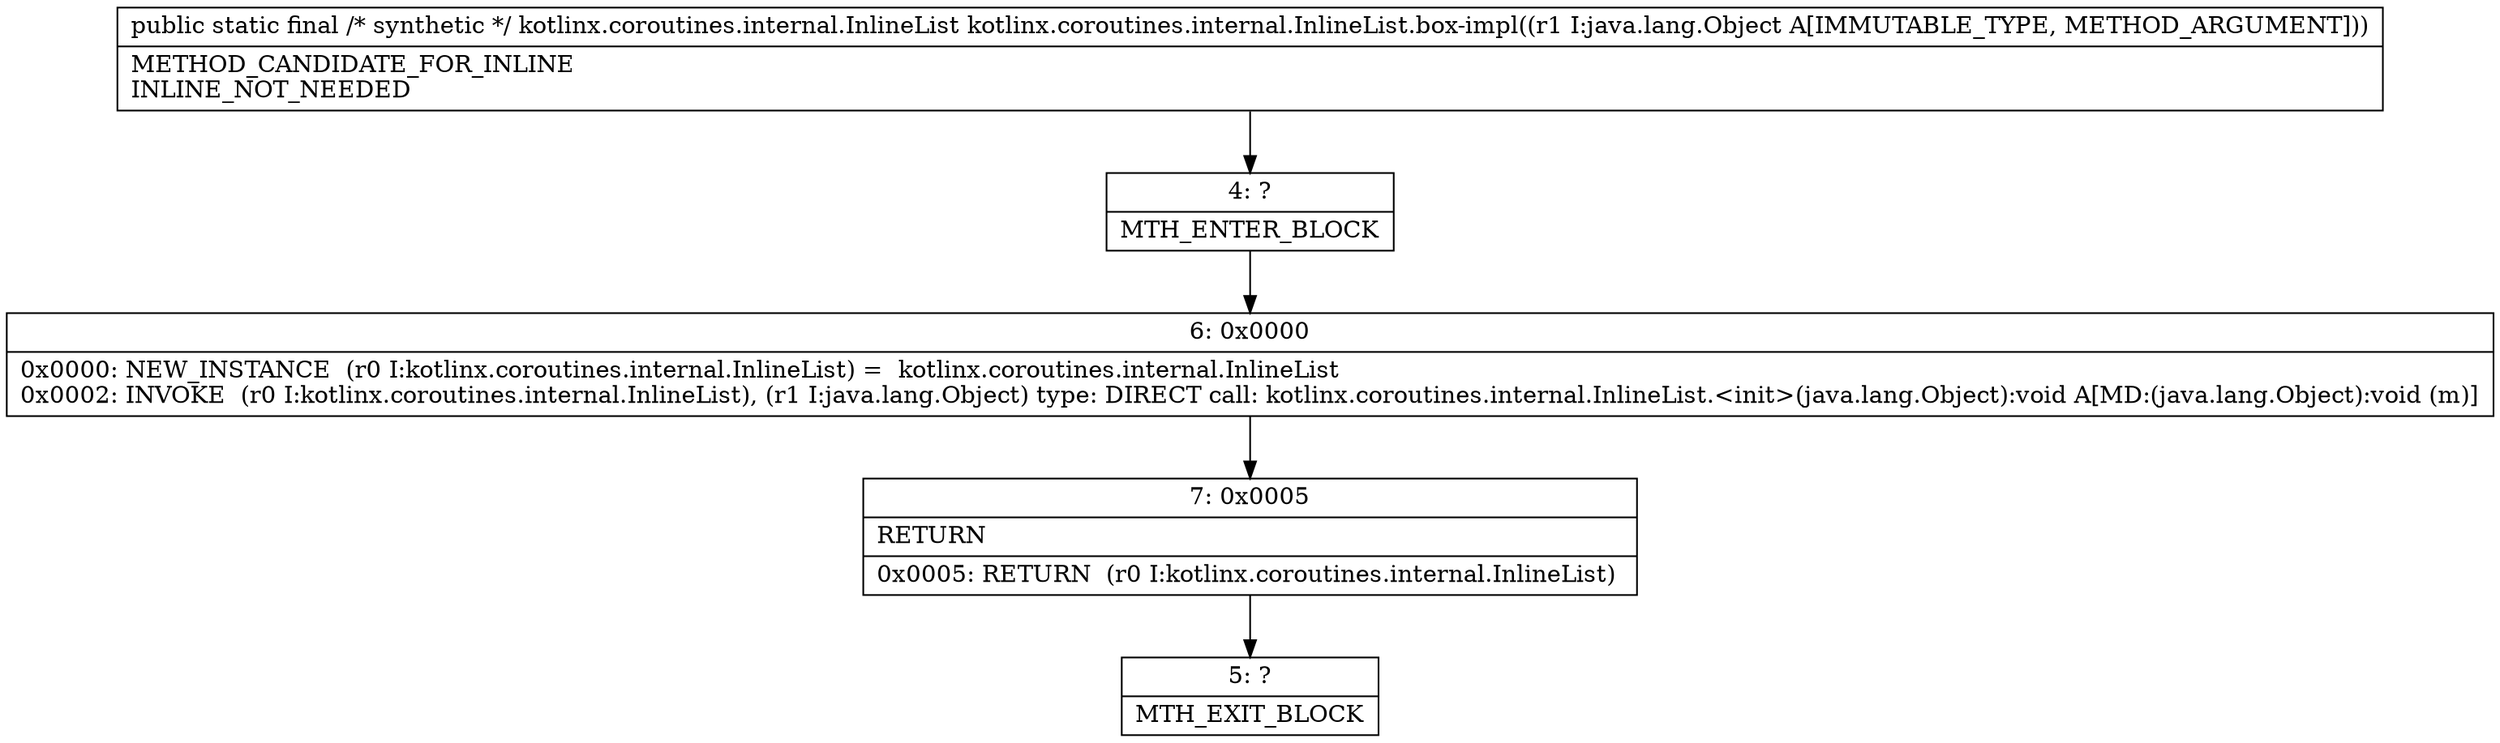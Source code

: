 digraph "CFG forkotlinx.coroutines.internal.InlineList.box\-impl(Ljava\/lang\/Object;)Lkotlinx\/coroutines\/internal\/InlineList;" {
Node_4 [shape=record,label="{4\:\ ?|MTH_ENTER_BLOCK\l}"];
Node_6 [shape=record,label="{6\:\ 0x0000|0x0000: NEW_INSTANCE  (r0 I:kotlinx.coroutines.internal.InlineList) =  kotlinx.coroutines.internal.InlineList \l0x0002: INVOKE  (r0 I:kotlinx.coroutines.internal.InlineList), (r1 I:java.lang.Object) type: DIRECT call: kotlinx.coroutines.internal.InlineList.\<init\>(java.lang.Object):void A[MD:(java.lang.Object):void (m)]\l}"];
Node_7 [shape=record,label="{7\:\ 0x0005|RETURN\l|0x0005: RETURN  (r0 I:kotlinx.coroutines.internal.InlineList) \l}"];
Node_5 [shape=record,label="{5\:\ ?|MTH_EXIT_BLOCK\l}"];
MethodNode[shape=record,label="{public static final \/* synthetic *\/ kotlinx.coroutines.internal.InlineList kotlinx.coroutines.internal.InlineList.box\-impl((r1 I:java.lang.Object A[IMMUTABLE_TYPE, METHOD_ARGUMENT]))  | METHOD_CANDIDATE_FOR_INLINE\lINLINE_NOT_NEEDED\l}"];
MethodNode -> Node_4;Node_4 -> Node_6;
Node_6 -> Node_7;
Node_7 -> Node_5;
}

